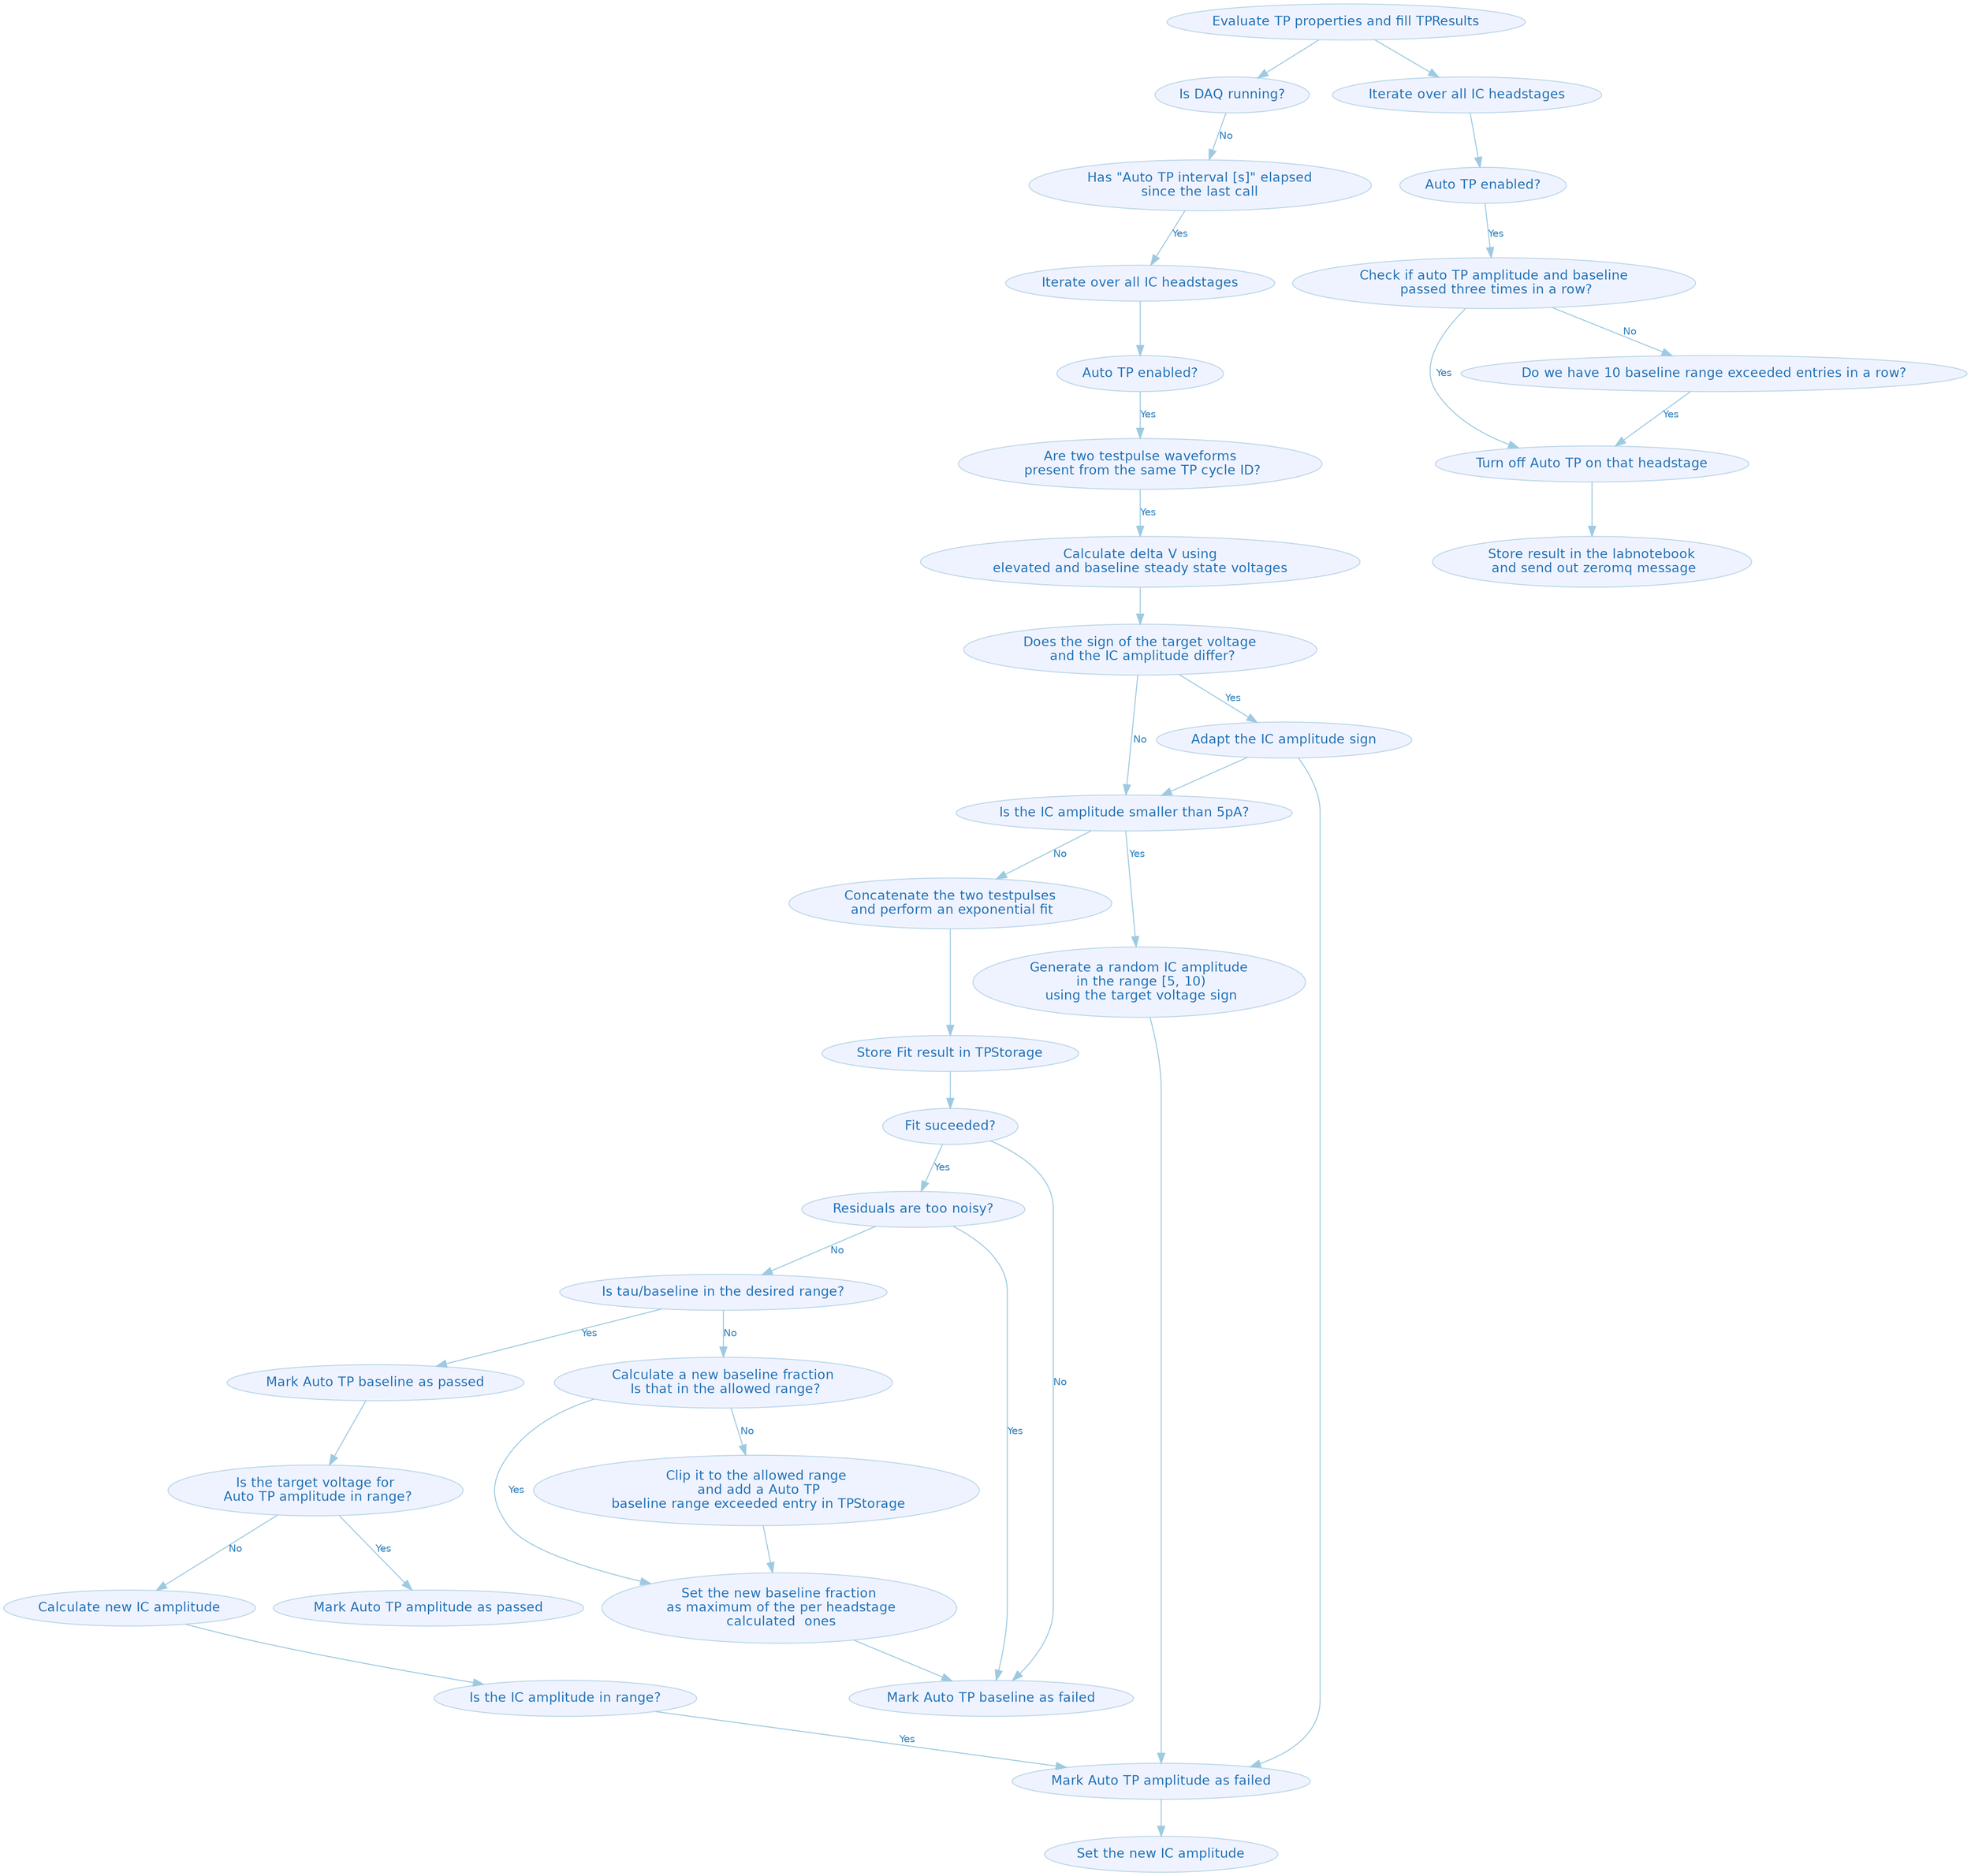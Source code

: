 digraph G {
	graph [center=true,
		color=white,
		compound=true,
		fontcolor=black,
		fontname=Helvetica,
		fontsize=14,
		penwidth=0.1,
		ratio="0,01"
	];
	node [color="#bdd7e7",
		fillcolor="#eff3ff",
		fontcolor="#2171b5",
		fontname=Helvetica,
		fontsize=13,
		label="\N",
		shape=ellipse,
		style=filled
	];
	edge [color="#9ecae1",
		fontcolor="#3182bd",
		fontname=Helvetica,
		fontsize=10,
		style=solid
	];
	n0	 [label="Evaluate TP properties and fill TPResults"];
	n6	 [label="Is DAQ running?"];
	n0 -> n6;
	n36	 [label="Iterate over all IC headstages"];
	n0 -> n36;
	n1	 [label="Iterate over all IC headstages"];
	n3	 [label="Auto TP enabled?"];
	n1 -> n3;
	n2	 [label="Has \"Auto TP interval [s]\" elapsed\nsince the last call"];
	n2 -> n1	 [label=Yes];
	n4	 [label="Are two testpulse waveforms\n present from the same TP cycle ID?"];
	n3 -> n4	 [label=Yes];
	n5	 [label="Calculate delta V using\nelevated and baseline steady state voltages"];
	n4 -> n5	 [label=Yes];
	n14	 [label="Does the sign of the target voltage\n and the IC amplitude differ?"];
	n5 -> n14;
	n6 -> n2	 [label=No];
	n7	 [label="Is the IC amplitude smaller than 5pA?"];
	n8	 [label="Generate a random IC amplitude\n in the range [5, 10)\n using the target voltage sign"];
	n7 -> n8	 [label=Yes];
	n15	 [label="Concatenate the two testpulses\n and perform an exponential fit"];
	n7 -> n15	 [label=No];
	n11	 [label="Mark Auto TP amplitude as failed"];
	n8 -> n11;
	n12	 [label="Set the new IC amplitude"];
	n11 -> n12;
	n13	 [label="Adapt the IC amplitude sign"];
	n13 -> n7;
	n13 -> n11;
	n14 -> n7	 [label=No];
	n14 -> n13	 [label=Yes];
	n18	 [label="Store Fit result in TPStorage"];
	n15 -> n18;
	n16	 [Label="Did the fit fail?",
		label="Fit suceeded?"];
	n17	 [label="Mark Auto TP baseline as failed"];
	n16 -> n17	 [label=No];
	n19	 [label="Residuals are too noisy?"];
	n16 -> n19	 [label=Yes];
	n18 -> n16;
	n19 -> n17	 [label=Yes];
	n20	 [label="Is tau/baseline in the desired range?"];
	n19 -> n20	 [label=No];
	n22	 [label="Mark Auto TP baseline as passed"];
	n20 -> n22	 [label=Yes];
	n23	 [label="Calculate a new baseline fraction\n Is that in the allowed range?"];
	n20 -> n23	 [label=No];
	n26	 [label="Is the target voltage for\n Auto TP amplitude in range?"];
	n22 -> n26;
	n24	 [label="Clip it to the allowed range\n and add a Auto TP\n baseline range exceeded entry in TPStorage"];
	n23 -> n24	 [label=No];
	n25	 [label="Set the new baseline fraction\n as maximum of the per headstage\n calculated  ones"];
	n23 -> n25	 [label=Yes];
	n24 -> n25;
	n25 -> n17;
	n27	 [label="Mark Auto TP amplitude as passed"];
	n26 -> n27	 [label=Yes];
	n28	 [label="Calculate new IC amplitude"];
	n26 -> n28	 [label=No];
	n29	 [label="Is the IC amplitude in range?"];
	n28 -> n29;
	n29 -> n11	 [label=Yes];
	n30	 [label="Check if auto TP amplitude and baseline\n passed three times in a row?"];
	n32	 [label="Do we have 10 baseline range exceeded entries in a row?"];
	n30 -> n32	 [label=No];
	n33	 [label="Turn off Auto TP on that headstage"];
	n30 -> n33	 [label=Yes];
	n31	 [label="Store result in the labnotebook\n and send out zeromq message"];
	n32 -> n33	 [label=Yes];
	n33 -> n31;
	n37	 [label="Auto TP enabled?"];
	n36 -> n37;
	n37 -> n30	 [label=Yes];
}
